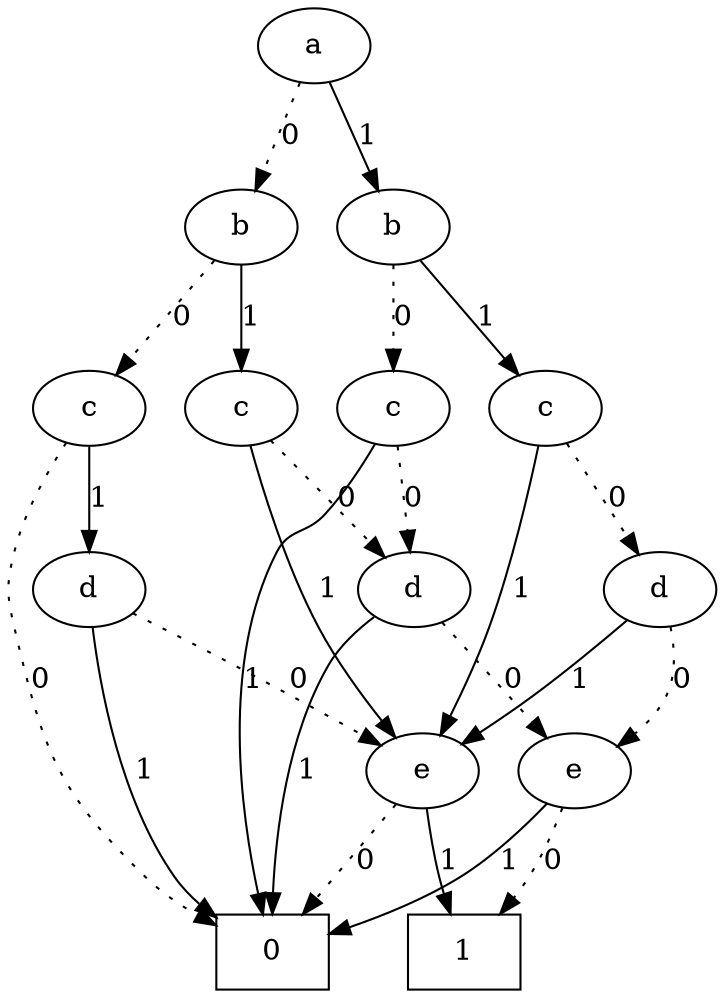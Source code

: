 digraph meow {
    {rank=same 1}
    {rank=same 3 2}
    {rank=same 4 7 5 6}
    {rank=same 14 12 9}
    {rank=same 20 30}
    1 [label="a"]
    3 [label="b"]
    2 [label="b"]
    4 [label="c"]
    7 [label="c"]
    5 [label="c"]
    6 [label="c"]
    14 [label="d"]
    12 [label="d"]
    9 [label="d"]
    20 [label="e"]
    30 [label="e"]
    0 [label=0, shape=box]
    36 [label=1, shape=box]

    1 -> 2[label="0", style=dotted]
    1 -> 3[label="1", style=solid]
    3 -> 6[label="0", style=dotted]
    3 -> 7[label="1", style=solid]
    2 -> 4[label="0", style=dotted]
    2 -> 5[label="1", style=solid]
    4 -> 0[label="0", style=dotted]
    4 -> 9[label="1", style=solid]
    7 -> 14[label="0", style=dotted]
    7 -> 30[label="1", style=solid]
    5 -> 12[label="0", style=dotted]
    5 -> 30[label="1", style=solid]
    6 -> 12[label="0", style=dotted]
    6 -> 0[label="1", style=solid]
    14 -> 20[label="0", style=dotted]
    14 -> 30[label="1", style=solid]
    12 -> 20[label="0", style=dotted]
    12 -> 0[label="1", style=solid]
    9 -> 30[label="0", style=dotted]
    9 -> 0[label="1", style=solid]
    20 -> 36[label="0", style=dotted]
    20 -> 0[label="1", style=solid]
    30 -> 0[label="0", style=dotted]
    30 -> 36[label="1", style=solid]
}
